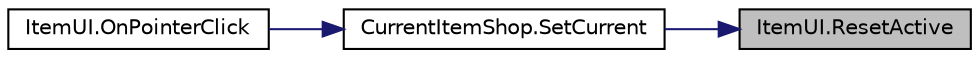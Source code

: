 digraph "ItemUI.ResetActive"
{
 // INTERACTIVE_SVG=YES
 // LATEX_PDF_SIZE
  bgcolor="transparent";
  edge [fontname="Helvetica",fontsize="10",labelfontname="Helvetica",labelfontsize="10"];
  node [fontname="Helvetica",fontsize="10",shape=record];
  rankdir="RL";
  Node1 [label="ItemUI.ResetActive",height=0.2,width=0.4,color="black", fillcolor="grey75", style="filled", fontcolor="black",tooltip=" "];
  Node1 -> Node2 [dir="back",color="midnightblue",fontsize="10",style="solid",fontname="Helvetica"];
  Node2 [label="CurrentItemShop.SetCurrent",height=0.2,width=0.4,color="black",URL="$class_current_item_shop.html#a7df6c42491987972d6d04a06c803525a",tooltip=" "];
  Node2 -> Node3 [dir="back",color="midnightblue",fontsize="10",style="solid",fontname="Helvetica"];
  Node3 [label="ItemUI.OnPointerClick",height=0.2,width=0.4,color="black",URL="$class_item_u_i.html#a2b89b23e671541d302225044a9d9de6f",tooltip=" "];
}
